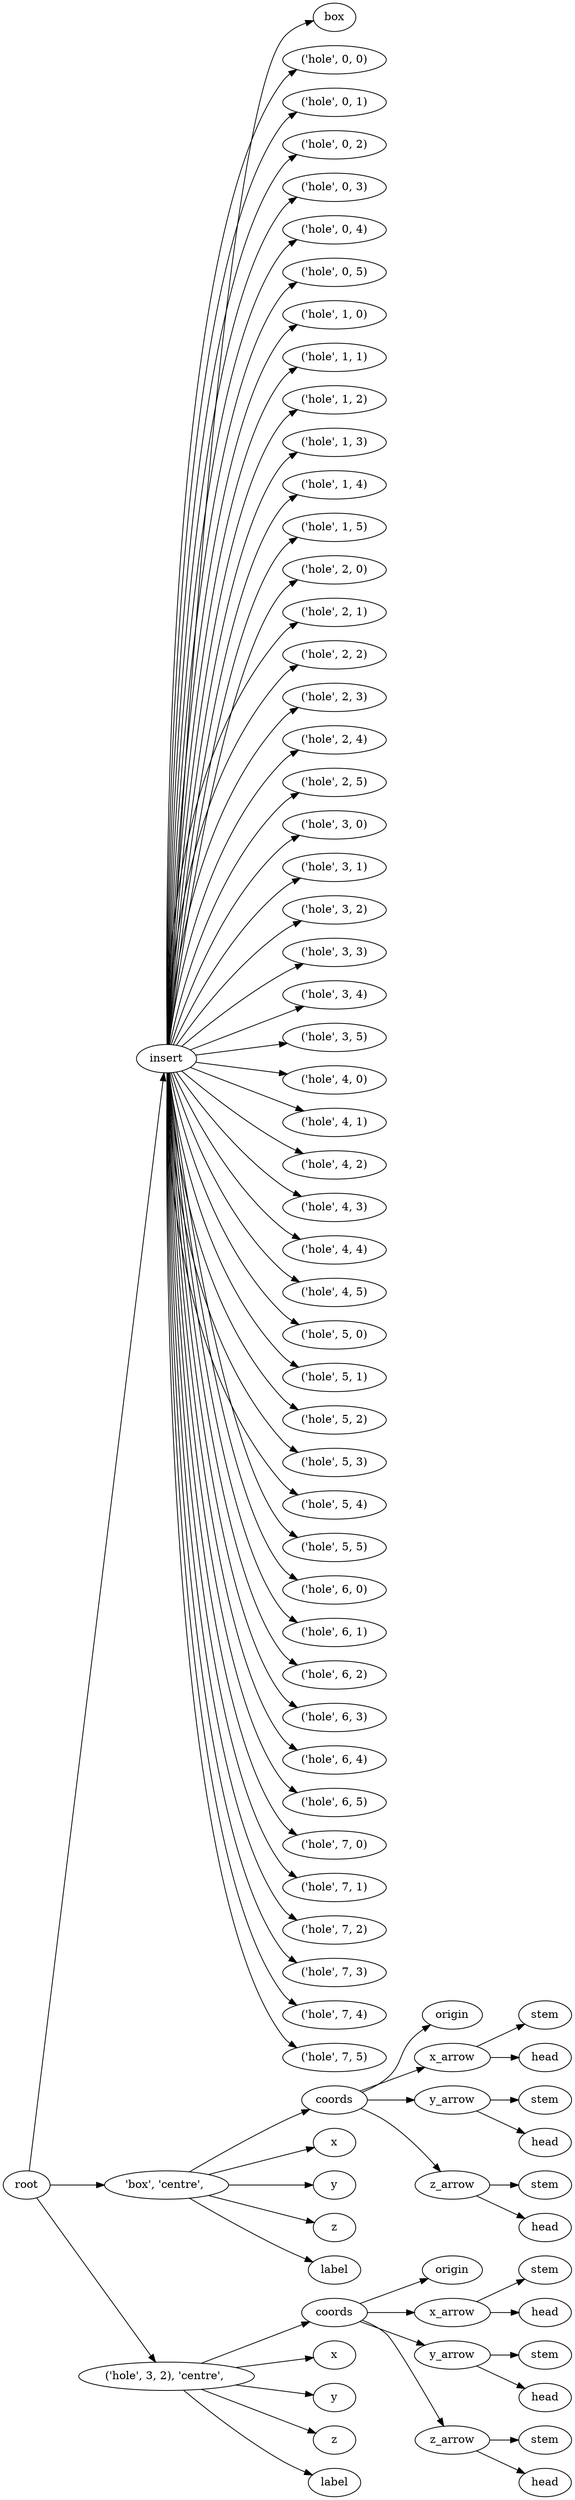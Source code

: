 digraph insert {
	graph [rankdir=LR]
	root_19 [label=root href="javascript:s=&quot;\(\)\nNone&quot;; console.log(s); alert(s);"]
	insert_20 [label=insert href="javascript:s=&quot;\(&#x27;insert&#x27;,\)\nMixGridBox&quot;; console.log(s); alert(s);" tooltip=MixGridBox]
	box_21 [label=box href="javascript:s=&quot;\(&#x27;insert&#x27;,\ &#x27;box&#x27;\)\nBox&quot;; console.log(s); alert(s);" tooltip=Box]
	hole_22 [label="\('hole',\ 0,\ 0\)" href="javascript:s=&quot;\(&#x27;insert&#x27;,\ \(&#x27;hole&#x27;,\ 0,\ 0\)\)\nBox&quot;; console.log(s); alert(s);" tooltip=Box]
	hole_23 [label="\('hole',\ 0,\ 1\)" href="javascript:s=&quot;\(&#x27;insert&#x27;,\ \(&#x27;hole&#x27;,\ 0,\ 1\)\)\nBox&quot;; console.log(s); alert(s);" tooltip=Box]
	hole_24 [label="\('hole',\ 0,\ 2\)" href="javascript:s=&quot;\(&#x27;insert&#x27;,\ \(&#x27;hole&#x27;,\ 0,\ 2\)\)\nBox&quot;; console.log(s); alert(s);" tooltip=Box]
	hole_25 [label="\('hole',\ 0,\ 3\)" href="javascript:s=&quot;\(&#x27;insert&#x27;,\ \(&#x27;hole&#x27;,\ 0,\ 3\)\)\nBox&quot;; console.log(s); alert(s);" tooltip=Box]
	hole_26 [label="\('hole',\ 0,\ 4\)" href="javascript:s=&quot;\(&#x27;insert&#x27;,\ \(&#x27;hole&#x27;,\ 0,\ 4\)\)\nBox&quot;; console.log(s); alert(s);" tooltip=Box]
	hole_27 [label="\('hole',\ 0,\ 5\)" href="javascript:s=&quot;\(&#x27;insert&#x27;,\ \(&#x27;hole&#x27;,\ 0,\ 5\)\)\nBox&quot;; console.log(s); alert(s);" tooltip=Box]
	hole_28 [label="\('hole',\ 1,\ 0\)" href="javascript:s=&quot;\(&#x27;insert&#x27;,\ \(&#x27;hole&#x27;,\ 1,\ 0\)\)\nBox&quot;; console.log(s); alert(s);" tooltip=Box]
	hole_29 [label="\('hole',\ 1,\ 1\)" href="javascript:s=&quot;\(&#x27;insert&#x27;,\ \(&#x27;hole&#x27;,\ 1,\ 1\)\)\nBox&quot;; console.log(s); alert(s);" tooltip=Box]
	hole_30 [label="\('hole',\ 1,\ 2\)" href="javascript:s=&quot;\(&#x27;insert&#x27;,\ \(&#x27;hole&#x27;,\ 1,\ 2\)\)\nBox&quot;; console.log(s); alert(s);" tooltip=Box]
	hole_31 [label="\('hole',\ 1,\ 3\)" href="javascript:s=&quot;\(&#x27;insert&#x27;,\ \(&#x27;hole&#x27;,\ 1,\ 3\)\)\nBox&quot;; console.log(s); alert(s);" tooltip=Box]
	hole_32 [label="\('hole',\ 1,\ 4\)" href="javascript:s=&quot;\(&#x27;insert&#x27;,\ \(&#x27;hole&#x27;,\ 1,\ 4\)\)\nBox&quot;; console.log(s); alert(s);" tooltip=Box]
	hole_33 [label="\('hole',\ 1,\ 5\)" href="javascript:s=&quot;\(&#x27;insert&#x27;,\ \(&#x27;hole&#x27;,\ 1,\ 5\)\)\nBox&quot;; console.log(s); alert(s);" tooltip=Box]
	hole_34 [label="\('hole',\ 2,\ 0\)" href="javascript:s=&quot;\(&#x27;insert&#x27;,\ \(&#x27;hole&#x27;,\ 2,\ 0\)\)\nBox&quot;; console.log(s); alert(s);" tooltip=Box]
	hole_35 [label="\('hole',\ 2,\ 1\)" href="javascript:s=&quot;\(&#x27;insert&#x27;,\ \(&#x27;hole&#x27;,\ 2,\ 1\)\)\nBox&quot;; console.log(s); alert(s);" tooltip=Box]
	hole_36 [label="\('hole',\ 2,\ 2\)" href="javascript:s=&quot;\(&#x27;insert&#x27;,\ \(&#x27;hole&#x27;,\ 2,\ 2\)\)\nBox&quot;; console.log(s); alert(s);" tooltip=Box]
	hole_37 [label="\('hole',\ 2,\ 3\)" href="javascript:s=&quot;\(&#x27;insert&#x27;,\ \(&#x27;hole&#x27;,\ 2,\ 3\)\)\nBox&quot;; console.log(s); alert(s);" tooltip=Box]
	hole_38 [label="\('hole',\ 2,\ 4\)" href="javascript:s=&quot;\(&#x27;insert&#x27;,\ \(&#x27;hole&#x27;,\ 2,\ 4\)\)\nBox&quot;; console.log(s); alert(s);" tooltip=Box]
	hole_39 [label="\('hole',\ 2,\ 5\)" href="javascript:s=&quot;\(&#x27;insert&#x27;,\ \(&#x27;hole&#x27;,\ 2,\ 5\)\)\nBox&quot;; console.log(s); alert(s);" tooltip=Box]
	hole_40 [label="\('hole',\ 3,\ 0\)" href="javascript:s=&quot;\(&#x27;insert&#x27;,\ \(&#x27;hole&#x27;,\ 3,\ 0\)\)\nBox&quot;; console.log(s); alert(s);" tooltip=Box]
	hole_41 [label="\('hole',\ 3,\ 1\)" href="javascript:s=&quot;\(&#x27;insert&#x27;,\ \(&#x27;hole&#x27;,\ 3,\ 1\)\)\nBox&quot;; console.log(s); alert(s);" tooltip=Box]
	hole_42 [label="\('hole',\ 3,\ 2\)" href="javascript:s=&quot;\(&#x27;insert&#x27;,\ \(&#x27;hole&#x27;,\ 3,\ 2\)\)\nBox&quot;; console.log(s); alert(s);" tooltip=Box]
	hole_43 [label="\('hole',\ 3,\ 3\)" href="javascript:s=&quot;\(&#x27;insert&#x27;,\ \(&#x27;hole&#x27;,\ 3,\ 3\)\)\nBox&quot;; console.log(s); alert(s);" tooltip=Box]
	hole_44 [label="\('hole',\ 3,\ 4\)" href="javascript:s=&quot;\(&#x27;insert&#x27;,\ \(&#x27;hole&#x27;,\ 3,\ 4\)\)\nBox&quot;; console.log(s); alert(s);" tooltip=Box]
	hole_45 [label="\('hole',\ 3,\ 5\)" href="javascript:s=&quot;\(&#x27;insert&#x27;,\ \(&#x27;hole&#x27;,\ 3,\ 5\)\)\nBox&quot;; console.log(s); alert(s);" tooltip=Box]
	hole_46 [label="\('hole',\ 4,\ 0\)" href="javascript:s=&quot;\(&#x27;insert&#x27;,\ \(&#x27;hole&#x27;,\ 4,\ 0\)\)\nBox&quot;; console.log(s); alert(s);" tooltip=Box]
	hole_47 [label="\('hole',\ 4,\ 1\)" href="javascript:s=&quot;\(&#x27;insert&#x27;,\ \(&#x27;hole&#x27;,\ 4,\ 1\)\)\nBox&quot;; console.log(s); alert(s);" tooltip=Box]
	hole_48 [label="\('hole',\ 4,\ 2\)" href="javascript:s=&quot;\(&#x27;insert&#x27;,\ \(&#x27;hole&#x27;,\ 4,\ 2\)\)\nBox&quot;; console.log(s); alert(s);" tooltip=Box]
	hole_49 [label="\('hole',\ 4,\ 3\)" href="javascript:s=&quot;\(&#x27;insert&#x27;,\ \(&#x27;hole&#x27;,\ 4,\ 3\)\)\nBox&quot;; console.log(s); alert(s);" tooltip=Box]
	hole_50 [label="\('hole',\ 4,\ 4\)" href="javascript:s=&quot;\(&#x27;insert&#x27;,\ \(&#x27;hole&#x27;,\ 4,\ 4\)\)\nBox&quot;; console.log(s); alert(s);" tooltip=Box]
	hole_51 [label="\('hole',\ 4,\ 5\)" href="javascript:s=&quot;\(&#x27;insert&#x27;,\ \(&#x27;hole&#x27;,\ 4,\ 5\)\)\nBox&quot;; console.log(s); alert(s);" tooltip=Box]
	hole_52 [label="\('hole',\ 5,\ 0\)" href="javascript:s=&quot;\(&#x27;insert&#x27;,\ \(&#x27;hole&#x27;,\ 5,\ 0\)\)\nBox&quot;; console.log(s); alert(s);" tooltip=Box]
	hole_53 [label="\('hole',\ 5,\ 1\)" href="javascript:s=&quot;\(&#x27;insert&#x27;,\ \(&#x27;hole&#x27;,\ 5,\ 1\)\)\nBox&quot;; console.log(s); alert(s);" tooltip=Box]
	hole_54 [label="\('hole',\ 5,\ 2\)" href="javascript:s=&quot;\(&#x27;insert&#x27;,\ \(&#x27;hole&#x27;,\ 5,\ 2\)\)\nBox&quot;; console.log(s); alert(s);" tooltip=Box]
	hole_55 [label="\('hole',\ 5,\ 3\)" href="javascript:s=&quot;\(&#x27;insert&#x27;,\ \(&#x27;hole&#x27;,\ 5,\ 3\)\)\nBox&quot;; console.log(s); alert(s);" tooltip=Box]
	hole_56 [label="\('hole',\ 5,\ 4\)" href="javascript:s=&quot;\(&#x27;insert&#x27;,\ \(&#x27;hole&#x27;,\ 5,\ 4\)\)\nBox&quot;; console.log(s); alert(s);" tooltip=Box]
	hole_57 [label="\('hole',\ 5,\ 5\)" href="javascript:s=&quot;\(&#x27;insert&#x27;,\ \(&#x27;hole&#x27;,\ 5,\ 5\)\)\nBox&quot;; console.log(s); alert(s);" tooltip=Box]
	hole_58 [label="\('hole',\ 6,\ 0\)" href="javascript:s=&quot;\(&#x27;insert&#x27;,\ \(&#x27;hole&#x27;,\ 6,\ 0\)\)\nBox&quot;; console.log(s); alert(s);" tooltip=Box]
	hole_59 [label="\('hole',\ 6,\ 1\)" href="javascript:s=&quot;\(&#x27;insert&#x27;,\ \(&#x27;hole&#x27;,\ 6,\ 1\)\)\nBox&quot;; console.log(s); alert(s);" tooltip=Box]
	hole_60 [label="\('hole',\ 6,\ 2\)" href="javascript:s=&quot;\(&#x27;insert&#x27;,\ \(&#x27;hole&#x27;,\ 6,\ 2\)\)\nBox&quot;; console.log(s); alert(s);" tooltip=Box]
	hole_61 [label="\('hole',\ 6,\ 3\)" href="javascript:s=&quot;\(&#x27;insert&#x27;,\ \(&#x27;hole&#x27;,\ 6,\ 3\)\)\nBox&quot;; console.log(s); alert(s);" tooltip=Box]
	hole_62 [label="\('hole',\ 6,\ 4\)" href="javascript:s=&quot;\(&#x27;insert&#x27;,\ \(&#x27;hole&#x27;,\ 6,\ 4\)\)\nBox&quot;; console.log(s); alert(s);" tooltip=Box]
	hole_63 [label="\('hole',\ 6,\ 5\)" href="javascript:s=&quot;\(&#x27;insert&#x27;,\ \(&#x27;hole&#x27;,\ 6,\ 5\)\)\nBox&quot;; console.log(s); alert(s);" tooltip=Box]
	hole_64 [label="\('hole',\ 7,\ 0\)" href="javascript:s=&quot;\(&#x27;insert&#x27;,\ \(&#x27;hole&#x27;,\ 7,\ 0\)\)\nBox&quot;; console.log(s); alert(s);" tooltip=Box]
	hole_65 [label="\('hole',\ 7,\ 1\)" href="javascript:s=&quot;\(&#x27;insert&#x27;,\ \(&#x27;hole&#x27;,\ 7,\ 1\)\)\nBox&quot;; console.log(s); alert(s);" tooltip=Box]
	hole_66 [label="\('hole',\ 7,\ 2\)" href="javascript:s=&quot;\(&#x27;insert&#x27;,\ \(&#x27;hole&#x27;,\ 7,\ 2\)\)\nBox&quot;; console.log(s); alert(s);" tooltip=Box]
	hole_67 [label="\('hole',\ 7,\ 3\)" href="javascript:s=&quot;\(&#x27;insert&#x27;,\ \(&#x27;hole&#x27;,\ 7,\ 3\)\)\nBox&quot;; console.log(s); alert(s);" tooltip=Box]
	hole_68 [label="\('hole',\ 7,\ 4\)" href="javascript:s=&quot;\(&#x27;insert&#x27;,\ \(&#x27;hole&#x27;,\ 7,\ 4\)\)\nBox&quot;; console.log(s); alert(s);" tooltip=Box]
	hole_69 [label="\('hole',\ 7,\ 5\)" href="javascript:s=&quot;\(&#x27;insert&#x27;,\ \(&#x27;hole&#x27;,\ 7,\ 5\)\)\nBox&quot;; console.log(s); alert(s);" tooltip=Box]
	70 [label="'box',\ 'centre',\ " href="javascript:s=&quot;\(&quot;&#x27;box&#x27;,\ &#x27;centre&#x27;,\ &quot;,\)\nAnnotatedCoordinates&quot;; console.log(s); alert(s);" tooltip=AnnotatedCoordinates]
	coords_71 [label=coords href="javascript:s=&quot;\(&quot;&#x27;box&#x27;,\ &#x27;centre&#x27;,\ &quot;,\ &#x27;coords&#x27;\)\nCoordinates&quot;; console.log(s); alert(s);" tooltip=Coordinates]
	origin_72 [label=origin href="javascript:s=&quot;\(&quot;&#x27;box&#x27;,\ &#x27;centre&#x27;,\ &quot;,\ &#x27;coords&#x27;,\ &#x27;origin&#x27;\)\nCoordinatesCage&quot;; console.log(s); alert(s);" tooltip=CoordinatesCage]
	x_arrow_73 [label=x_arrow href="javascript:s=&quot;\(&quot;&#x27;box&#x27;,\ &#x27;centre&#x27;,\ &quot;,\ &#x27;coords&#x27;,\ &#x27;x_arrow&#x27;\)\nArrow&quot;; console.log(s); alert(s);" tooltip=Arrow]
	stem_74 [label=stem href="javascript:s=&quot;\(&quot;&#x27;box&#x27;,\ &#x27;centre&#x27;,\ &quot;,\ &#x27;coords&#x27;,\ &#x27;x_arrow&#x27;,\ &#x27;stem&#x27;\)\nCone&quot;; console.log(s); alert(s);" tooltip=Cone]
	head_75 [label=head href="javascript:s=&quot;\(&quot;&#x27;box&#x27;,\ &#x27;centre&#x27;,\ &quot;,\ &#x27;coords&#x27;,\ &#x27;x_arrow&#x27;,\ &#x27;head&#x27;\)\nCone&quot;; console.log(s); alert(s);" tooltip=Cone]
	y_arrow_76 [label=y_arrow href="javascript:s=&quot;\(&quot;&#x27;box&#x27;,\ &#x27;centre&#x27;,\ &quot;,\ &#x27;coords&#x27;,\ &#x27;y_arrow&#x27;\)\nArrow&quot;; console.log(s); alert(s);" tooltip=Arrow]
	stem_77 [label=stem href="javascript:s=&quot;\(&quot;&#x27;box&#x27;,\ &#x27;centre&#x27;,\ &quot;,\ &#x27;coords&#x27;,\ &#x27;y_arrow&#x27;,\ &#x27;stem&#x27;\)\nCone&quot;; console.log(s); alert(s);" tooltip=Cone]
	head_78 [label=head href="javascript:s=&quot;\(&quot;&#x27;box&#x27;,\ &#x27;centre&#x27;,\ &quot;,\ &#x27;coords&#x27;,\ &#x27;y_arrow&#x27;,\ &#x27;head&#x27;\)\nCone&quot;; console.log(s); alert(s);" tooltip=Cone]
	z_arrow_79 [label=z_arrow href="javascript:s=&quot;\(&quot;&#x27;box&#x27;,\ &#x27;centre&#x27;,\ &quot;,\ &#x27;coords&#x27;,\ &#x27;z_arrow&#x27;\)\nArrow&quot;; console.log(s); alert(s);" tooltip=Arrow]
	stem_80 [label=stem href="javascript:s=&quot;\(&quot;&#x27;box&#x27;,\ &#x27;centre&#x27;,\ &quot;,\ &#x27;coords&#x27;,\ &#x27;z_arrow&#x27;,\ &#x27;stem&#x27;\)\nCone&quot;; console.log(s); alert(s);" tooltip=Cone]
	head_81 [label=head href="javascript:s=&quot;\(&quot;&#x27;box&#x27;,\ &#x27;centre&#x27;,\ &quot;,\ &#x27;coords&#x27;,\ &#x27;z_arrow&#x27;,\ &#x27;head&#x27;\)\nCone&quot;; console.log(s); alert(s);" tooltip=Cone]
	x_82 [label=x href="javascript:s=&quot;\(&quot;&#x27;box&#x27;,\ &#x27;centre&#x27;,\ &quot;,\ &#x27;x&#x27;\)\nText&quot;; console.log(s); alert(s);" tooltip=Text]
	y_83 [label=y href="javascript:s=&quot;\(&quot;&#x27;box&#x27;,\ &#x27;centre&#x27;,\ &quot;,\ &#x27;y&#x27;\)\nText&quot;; console.log(s); alert(s);" tooltip=Text]
	z_84 [label=z href="javascript:s=&quot;\(&quot;&#x27;box&#x27;,\ &#x27;centre&#x27;,\ &quot;,\ &#x27;z&#x27;\)\nText&quot;; console.log(s); alert(s);" tooltip=Text]
	label_85 [label=label href="javascript:s=&quot;\(&quot;&#x27;box&#x27;,\ &#x27;centre&#x27;,\ &quot;,\ &#x27;label&#x27;\)\nText&quot;; console.log(s); alert(s);" tooltip=Text]
	86 [label="\('hole',\ 3,\ 2\),\ 'centre',\ " href="javascript:s=&quot;\(&quot;\(&#x27;hole&#x27;,\ 3,\ 2\),\ &#x27;centre&#x27;,\ &quot;,\)\nAnnotatedCoordinates&quot;; console.log(s); alert(s);" tooltip=AnnotatedCoordinates]
	coords_87 [label=coords href="javascript:s=&quot;\(&quot;\(&#x27;hole&#x27;,\ 3,\ 2\),\ &#x27;centre&#x27;,\ &quot;,\ &#x27;coords&#x27;\)\nCoordinates&quot;; console.log(s); alert(s);" tooltip=Coordinates]
	origin_88 [label=origin href="javascript:s=&quot;\(&quot;\(&#x27;hole&#x27;,\ 3,\ 2\),\ &#x27;centre&#x27;,\ &quot;,\ &#x27;coords&#x27;,\ &#x27;origin&#x27;\)\nCoordinatesCage&quot;; console.log(s); alert(s);" tooltip=CoordinatesCage]
	x_arrow_89 [label=x_arrow href="javascript:s=&quot;\(&quot;\(&#x27;hole&#x27;,\ 3,\ 2\),\ &#x27;centre&#x27;,\ &quot;,\ &#x27;coords&#x27;,\ &#x27;x_arrow&#x27;\)\nArrow&quot;; console.log(s); alert(s);" tooltip=Arrow]
	stem_90 [label=stem href="javascript:s=&quot;\(&quot;\(&#x27;hole&#x27;,\ 3,\ 2\),\ &#x27;centre&#x27;,\ &quot;,\ &#x27;coords&#x27;,\ &#x27;x_arrow&#x27;,\ &#x27;stem&#x27;\)\nCone&quot;; console.log(s); alert(s);" tooltip=Cone]
	head_91 [label=head href="javascript:s=&quot;\(&quot;\(&#x27;hole&#x27;,\ 3,\ 2\),\ &#x27;centre&#x27;,\ &quot;,\ &#x27;coords&#x27;,\ &#x27;x_arrow&#x27;,\ &#x27;head&#x27;\)\nCone&quot;; console.log(s); alert(s);" tooltip=Cone]
	y_arrow_92 [label=y_arrow href="javascript:s=&quot;\(&quot;\(&#x27;hole&#x27;,\ 3,\ 2\),\ &#x27;centre&#x27;,\ &quot;,\ &#x27;coords&#x27;,\ &#x27;y_arrow&#x27;\)\nArrow&quot;; console.log(s); alert(s);" tooltip=Arrow]
	stem_93 [label=stem href="javascript:s=&quot;\(&quot;\(&#x27;hole&#x27;,\ 3,\ 2\),\ &#x27;centre&#x27;,\ &quot;,\ &#x27;coords&#x27;,\ &#x27;y_arrow&#x27;,\ &#x27;stem&#x27;\)\nCone&quot;; console.log(s); alert(s);" tooltip=Cone]
	head_94 [label=head href="javascript:s=&quot;\(&quot;\(&#x27;hole&#x27;,\ 3,\ 2\),\ &#x27;centre&#x27;,\ &quot;,\ &#x27;coords&#x27;,\ &#x27;y_arrow&#x27;,\ &#x27;head&#x27;\)\nCone&quot;; console.log(s); alert(s);" tooltip=Cone]
	z_arrow_95 [label=z_arrow href="javascript:s=&quot;\(&quot;\(&#x27;hole&#x27;,\ 3,\ 2\),\ &#x27;centre&#x27;,\ &quot;,\ &#x27;coords&#x27;,\ &#x27;z_arrow&#x27;\)\nArrow&quot;; console.log(s); alert(s);" tooltip=Arrow]
	stem_96 [label=stem href="javascript:s=&quot;\(&quot;\(&#x27;hole&#x27;,\ 3,\ 2\),\ &#x27;centre&#x27;,\ &quot;,\ &#x27;coords&#x27;,\ &#x27;z_arrow&#x27;,\ &#x27;stem&#x27;\)\nCone&quot;; console.log(s); alert(s);" tooltip=Cone]
	head_97 [label=head href="javascript:s=&quot;\(&quot;\(&#x27;hole&#x27;,\ 3,\ 2\),\ &#x27;centre&#x27;,\ &quot;,\ &#x27;coords&#x27;,\ &#x27;z_arrow&#x27;,\ &#x27;head&#x27;\)\nCone&quot;; console.log(s); alert(s);" tooltip=Cone]
	x_98 [label=x href="javascript:s=&quot;\(&quot;\(&#x27;hole&#x27;,\ 3,\ 2\),\ &#x27;centre&#x27;,\ &quot;,\ &#x27;x&#x27;\)\nText&quot;; console.log(s); alert(s);" tooltip=Text]
	y_99 [label=y href="javascript:s=&quot;\(&quot;\(&#x27;hole&#x27;,\ 3,\ 2\),\ &#x27;centre&#x27;,\ &quot;,\ &#x27;y&#x27;\)\nText&quot;; console.log(s); alert(s);" tooltip=Text]
	z_100 [label=z href="javascript:s=&quot;\(&quot;\(&#x27;hole&#x27;,\ 3,\ 2\),\ &#x27;centre&#x27;,\ &quot;,\ &#x27;z&#x27;\)\nText&quot;; console.log(s); alert(s);" tooltip=Text]
	label_101 [label=label href="javascript:s=&quot;\(&quot;\(&#x27;hole&#x27;,\ 3,\ 2\),\ &#x27;centre&#x27;,\ &quot;,\ &#x27;label&#x27;\)\nText&quot;; console.log(s); alert(s);" tooltip=Text]
	root_19 -> insert_20
	insert_20 -> box_21
	insert_20 -> hole_22
	insert_20 -> hole_23
	insert_20 -> hole_24
	insert_20 -> hole_25
	insert_20 -> hole_26
	insert_20 -> hole_27
	insert_20 -> hole_28
	insert_20 -> hole_29
	insert_20 -> hole_30
	insert_20 -> hole_31
	insert_20 -> hole_32
	insert_20 -> hole_33
	insert_20 -> hole_34
	insert_20 -> hole_35
	insert_20 -> hole_36
	insert_20 -> hole_37
	insert_20 -> hole_38
	insert_20 -> hole_39
	insert_20 -> hole_40
	insert_20 -> hole_41
	insert_20 -> hole_42
	insert_20 -> hole_43
	insert_20 -> hole_44
	insert_20 -> hole_45
	insert_20 -> hole_46
	insert_20 -> hole_47
	insert_20 -> hole_48
	insert_20 -> hole_49
	insert_20 -> hole_50
	insert_20 -> hole_51
	insert_20 -> hole_52
	insert_20 -> hole_53
	insert_20 -> hole_54
	insert_20 -> hole_55
	insert_20 -> hole_56
	insert_20 -> hole_57
	insert_20 -> hole_58
	insert_20 -> hole_59
	insert_20 -> hole_60
	insert_20 -> hole_61
	insert_20 -> hole_62
	insert_20 -> hole_63
	insert_20 -> hole_64
	insert_20 -> hole_65
	insert_20 -> hole_66
	insert_20 -> hole_67
	insert_20 -> hole_68
	insert_20 -> hole_69
	root_19 -> 70
	70 -> coords_71
	coords_71 -> origin_72
	coords_71 -> x_arrow_73
	x_arrow_73 -> stem_74
	x_arrow_73 -> head_75
	coords_71 -> y_arrow_76
	y_arrow_76 -> stem_77
	y_arrow_76 -> head_78
	coords_71 -> z_arrow_79
	z_arrow_79 -> stem_80
	z_arrow_79 -> head_81
	70 -> x_82
	70 -> y_83
	70 -> z_84
	70 -> label_85
	root_19 -> 86
	86 -> coords_87
	coords_87 -> origin_88
	coords_87 -> x_arrow_89
	x_arrow_89 -> stem_90
	x_arrow_89 -> head_91
	coords_87 -> y_arrow_92
	y_arrow_92 -> stem_93
	y_arrow_92 -> head_94
	coords_87 -> z_arrow_95
	z_arrow_95 -> stem_96
	z_arrow_95 -> head_97
	86 -> x_98
	86 -> y_99
	86 -> z_100
	86 -> label_101
}
